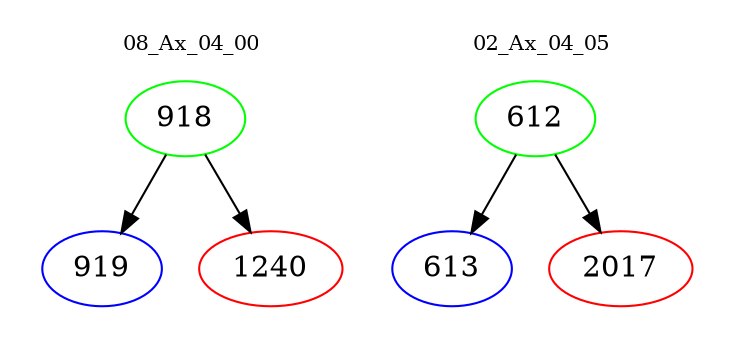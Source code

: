 digraph{
subgraph cluster_0 {
color = white
label = "08_Ax_04_00";
fontsize=10;
T0_918 [label="918", color="green"]
T0_918 -> T0_919 [color="black"]
T0_919 [label="919", color="blue"]
T0_918 -> T0_1240 [color="black"]
T0_1240 [label="1240", color="red"]
}
subgraph cluster_1 {
color = white
label = "02_Ax_04_05";
fontsize=10;
T1_612 [label="612", color="green"]
T1_612 -> T1_613 [color="black"]
T1_613 [label="613", color="blue"]
T1_612 -> T1_2017 [color="black"]
T1_2017 [label="2017", color="red"]
}
}
